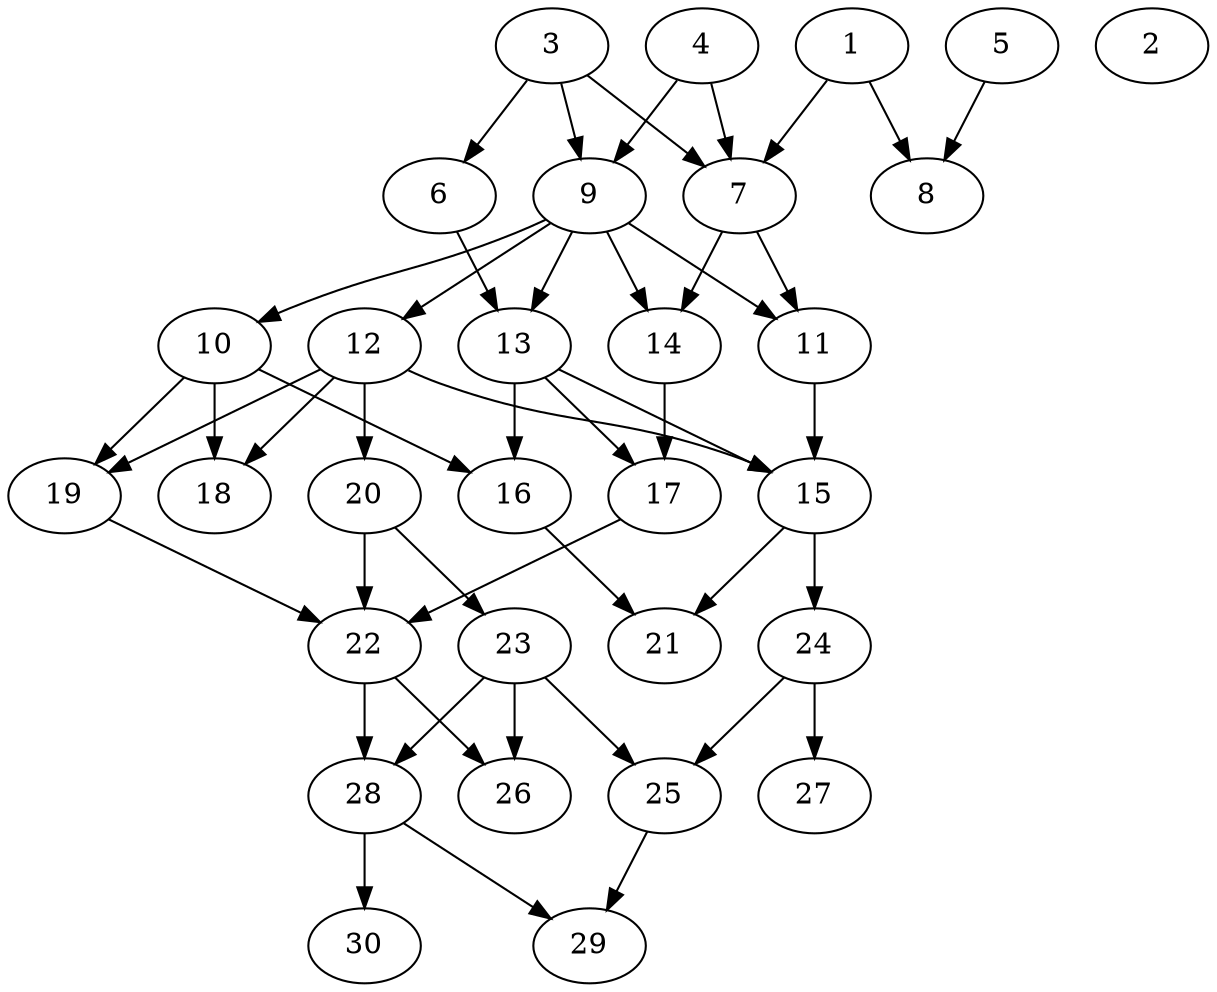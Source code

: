 // DAG automatically generated by daggen at Fri Jul 29 10:40:31 2022
// daggen.exe --dot -n 30 --ccr 0.5 --fat 0.5 --regular 0.5 --density 0.5 -o data\30/random_30_24.gv 
digraph G {
  1 [compute_size="28991029248", trans_size="1039785", result_size="29696", ram="44439104",alpha="0.08"]
  1 -> 7 [size ="29696"]
  1 -> 8 [size ="29696"]
  2 [compute_size="28991029248", trans_size="263711", result_size="0", ram="22579904",alpha="0.08"]
  3 [compute_size="113916248064", trans_size="378607", result_size="74752", ram="42682448",alpha="0.07"]
  3 -> 6 [size ="74752"]
  3 -> 7 [size ="74752"]
  3 -> 9 [size ="74752"]
  4 [compute_size="1073741824000", trans_size="299420", result_size="1024", ram="4362320",alpha="0.18"]
  4 -> 7 [size ="1024"]
  4 -> 9 [size ="1024"]
  5 [compute_size="68719476736", trans_size="538387", result_size="74752", ram="52176944",alpha="0.02"]
  5 -> 8 [size ="74752"]
  6 [compute_size="549755813888", trans_size="1044516", result_size="91136", ram="32446640",alpha="0.12"]
  6 -> 13 [size ="91136"]
  7 [compute_size="3753312256", trans_size="524576", result_size="74752", ram="16107680",alpha="0.17"]
  7 -> 11 [size ="74752"]
  7 -> 14 [size ="74752"]
  8 [compute_size="177405689856", trans_size="1045507", result_size="0", ram="38145872",alpha="0.04"]
  9 [compute_size="134217728000", trans_size="261218", result_size="1024", ram="30236960",alpha="0.09"]
  9 -> 10 [size ="1024"]
  9 -> 11 [size ="1024"]
  9 -> 12 [size ="1024"]
  9 -> 13 [size ="1024"]
  9 -> 14 [size ="1024"]
  10 [compute_size="782757789696", trans_size="389093", result_size="54272", ram="42159728",alpha="0.18"]
  10 -> 16 [size ="54272"]
  10 -> 18 [size ="54272"]
  10 -> 19 [size ="54272"]
  11 [compute_size="10739148800", trans_size="128164", result_size="1024", ram="28903232",alpha="0.19"]
  11 -> 15 [size ="1024"]
  12 [compute_size="822417145285", trans_size="989082", result_size="1024", ram="40534544",alpha="0.16"]
  12 -> 15 [size ="1024"]
  12 -> 18 [size ="1024"]
  12 -> 19 [size ="1024"]
  12 -> 20 [size ="1024"]
  13 [compute_size="28991029248", trans_size="664056", result_size="29696", ram="17324192",alpha="0.01"]
  13 -> 15 [size ="29696"]
  13 -> 16 [size ="29696"]
  13 -> 17 [size ="29696"]
  14 [compute_size="419829383168", trans_size="1032304", result_size="91136", ram="32243888",alpha="0.14"]
  14 -> 17 [size ="91136"]
  15 [compute_size="3905388544", trans_size="1027253", result_size="74752", ram="21376064",alpha="0.16"]
  15 -> 21 [size ="74752"]
  15 -> 24 [size ="74752"]
  16 [compute_size="472072060928", trans_size="245649", result_size="91136", ram="47271296",alpha="0.06"]
  16 -> 21 [size ="91136"]
  17 [compute_size="28991029248", trans_size="568981", result_size="29696", ram="41930048",alpha="0.05"]
  17 -> 22 [size ="29696"]
  18 [compute_size="7624949760", trans_size="696504", result_size="0", ram="8144912",alpha="0.02"]
  19 [compute_size="10214604800", trans_size="15410", result_size="1024", ram="15369536",alpha="0.15"]
  19 -> 22 [size ="1024"]
  20 [compute_size="231928233984", trans_size="933936", result_size="13312", ram="10443296",alpha="0.13"]
  20 -> 22 [size ="13312"]
  20 -> 23 [size ="13312"]
  21 [compute_size="68719476736", trans_size="327649", result_size="0", ram="15493088",alpha="0.08"]
  22 [compute_size="434939314134", trans_size="655968", result_size="9216", ram="24761072",alpha="0.01"]
  22 -> 26 [size ="9216"]
  22 -> 28 [size ="9216"]
  23 [compute_size="1073741824000", trans_size="974696", result_size="1024", ram="23639600",alpha="0.15"]
  23 -> 25 [size ="1024"]
  23 -> 26 [size ="1024"]
  23 -> 28 [size ="1024"]
  24 [compute_size="124908469428", trans_size="92551", result_size="1024", ram="20902448",alpha="0.06"]
  24 -> 25 [size ="1024"]
  24 -> 27 [size ="1024"]
  25 [compute_size="781305774080", trans_size="925113", result_size="91136", ram="21314288",alpha="0.14"]
  25 -> 29 [size ="91136"]
  26 [compute_size="1073741824000", trans_size="814277", result_size="0", ram="35801552",alpha="0.16"]
  27 [compute_size="99305914368", trans_size="950624", result_size="0", ram="43559984",alpha="0.05"]
  28 [compute_size="8589934592", trans_size="536149", result_size="70656", ram="44079536",alpha="0.05"]
  28 -> 29 [size ="70656"]
  28 -> 30 [size ="70656"]
  29 [compute_size="372333871104", trans_size="71835", result_size="0", ram="13067984",alpha="0.14"]
  30 [compute_size="19115827200", trans_size="150382", result_size="0", ram="35093504",alpha="0.11"]
}
